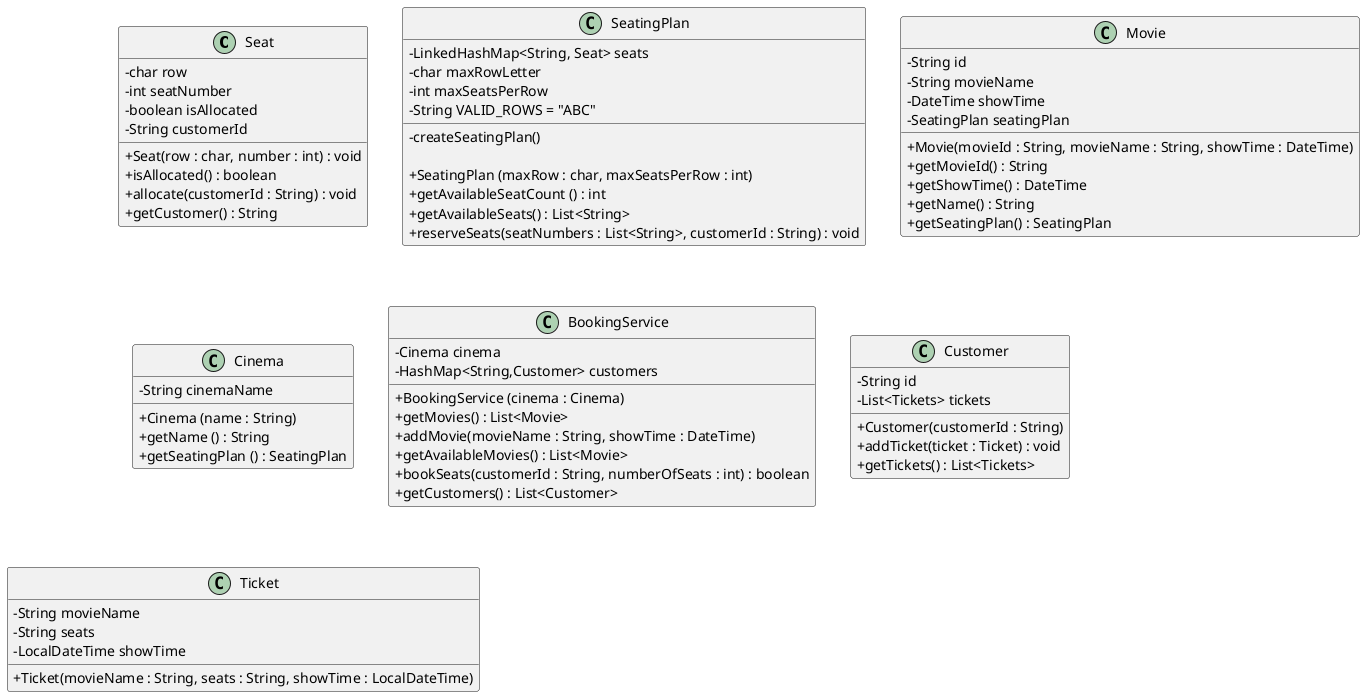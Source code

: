 @startuml
skinparam classAttributeIconSize 0

class Seat {
    - char row
    - int seatNumber
    - boolean isAllocated
    - String customerId

    + Seat(row : char, number : int) : void
    + isAllocated() : boolean
    + allocate(customerId : String) : void
    + getCustomer() : String
}

class SeatingPlan {
    - LinkedHashMap<String, Seat> seats
    - char maxRowLetter
    - int maxSeatsPerRow
    - String VALID_ROWS = "ABC"

    - createSeatingPlan()

    + SeatingPlan (maxRow : char, maxSeatsPerRow : int)
    + getAvailableSeatCount () : int
    + getAvailableSeats() : List<String>
    + reserveSeats(seatNumbers : List<String>, customerId : String) : void
}

class Movie {
    - String id
    - String movieName
    - DateTime showTime
    - SeatingPlan seatingPlan

    + Movie(movieId : String, movieName : String, showTime : DateTime)
    + getMovieId() : String
    + getShowTime() : DateTime
    + getName() : String
    + getSeatingPlan() : SeatingPlan
}

class Cinema {
    - String cinemaName

    + Cinema (name : String)
    + getName () : String
    + getSeatingPlan () : SeatingPlan
}

class BookingService {
    - Cinema cinema
    - HashMap<String,Customer> customers

    + BookingService (cinema : Cinema)
    + getMovies() : List<Movie>
    + addMovie(movieName : String, showTime : DateTime)
    + getAvailableMovies() : List<Movie>
    + bookSeats(customerId : String, numberOfSeats : int) : boolean
    + getCustomers() : List<Customer>
}

class Customer {
    - String id
    - List<Tickets> tickets

    + Customer(customerId : String)
    + addTicket(ticket : Ticket) : void
    + getTickets() : List<Tickets>
}

class Ticket {
    - String movieName
    - String seats
    - LocalDateTime showTime

    + Ticket(movieName : String, seats : String, showTime : LocalDateTime)
    }


@enduml